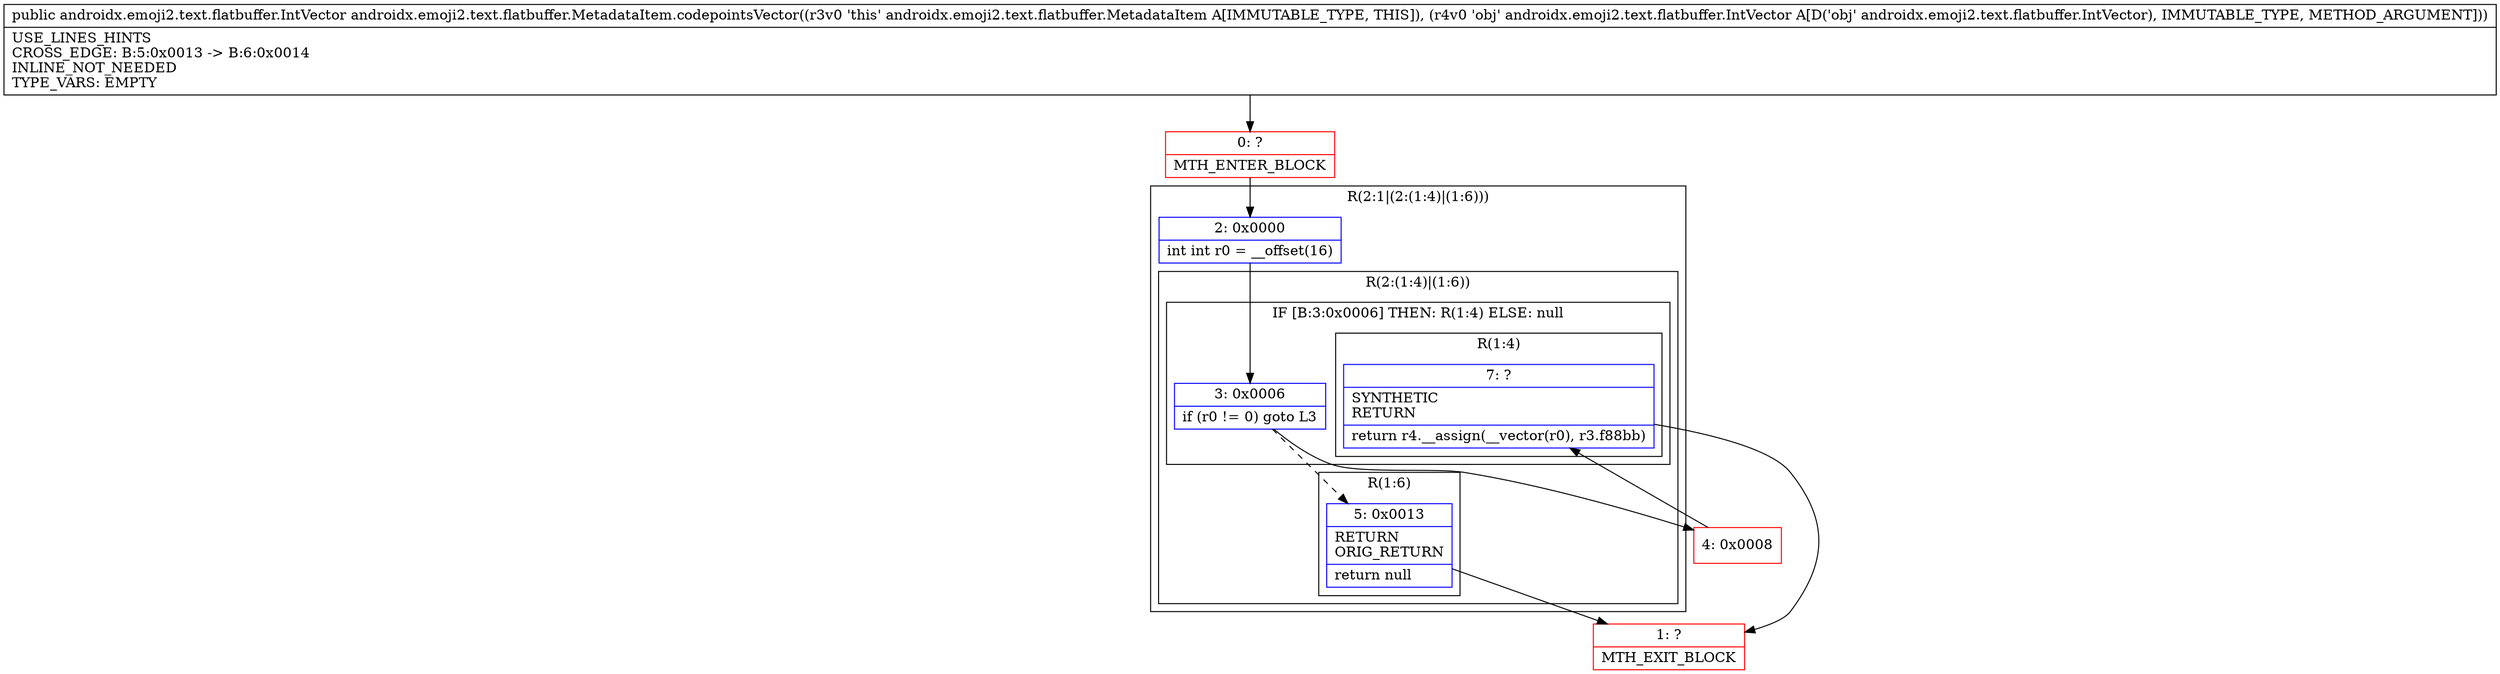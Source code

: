 digraph "CFG forandroidx.emoji2.text.flatbuffer.MetadataItem.codepointsVector(Landroidx\/emoji2\/text\/flatbuffer\/IntVector;)Landroidx\/emoji2\/text\/flatbuffer\/IntVector;" {
subgraph cluster_Region_1980914192 {
label = "R(2:1|(2:(1:4)|(1:6)))";
node [shape=record,color=blue];
Node_2 [shape=record,label="{2\:\ 0x0000|int int r0 = __offset(16)\l}"];
subgraph cluster_Region_436122894 {
label = "R(2:(1:4)|(1:6))";
node [shape=record,color=blue];
subgraph cluster_IfRegion_331938562 {
label = "IF [B:3:0x0006] THEN: R(1:4) ELSE: null";
node [shape=record,color=blue];
Node_3 [shape=record,label="{3\:\ 0x0006|if (r0 != 0) goto L3\l}"];
subgraph cluster_Region_693677420 {
label = "R(1:4)";
node [shape=record,color=blue];
Node_7 [shape=record,label="{7\:\ ?|SYNTHETIC\lRETURN\l|return r4.__assign(__vector(r0), r3.f88bb)\l}"];
}
}
subgraph cluster_Region_1570944161 {
label = "R(1:6)";
node [shape=record,color=blue];
Node_5 [shape=record,label="{5\:\ 0x0013|RETURN\lORIG_RETURN\l|return null\l}"];
}
}
}
Node_0 [shape=record,color=red,label="{0\:\ ?|MTH_ENTER_BLOCK\l}"];
Node_4 [shape=record,color=red,label="{4\:\ 0x0008}"];
Node_1 [shape=record,color=red,label="{1\:\ ?|MTH_EXIT_BLOCK\l}"];
MethodNode[shape=record,label="{public androidx.emoji2.text.flatbuffer.IntVector androidx.emoji2.text.flatbuffer.MetadataItem.codepointsVector((r3v0 'this' androidx.emoji2.text.flatbuffer.MetadataItem A[IMMUTABLE_TYPE, THIS]), (r4v0 'obj' androidx.emoji2.text.flatbuffer.IntVector A[D('obj' androidx.emoji2.text.flatbuffer.IntVector), IMMUTABLE_TYPE, METHOD_ARGUMENT]))  | USE_LINES_HINTS\lCROSS_EDGE: B:5:0x0013 \-\> B:6:0x0014\lINLINE_NOT_NEEDED\lTYPE_VARS: EMPTY\l}"];
MethodNode -> Node_0;Node_2 -> Node_3;
Node_3 -> Node_4;
Node_3 -> Node_5[style=dashed];
Node_7 -> Node_1;
Node_5 -> Node_1;
Node_0 -> Node_2;
Node_4 -> Node_7;
}


